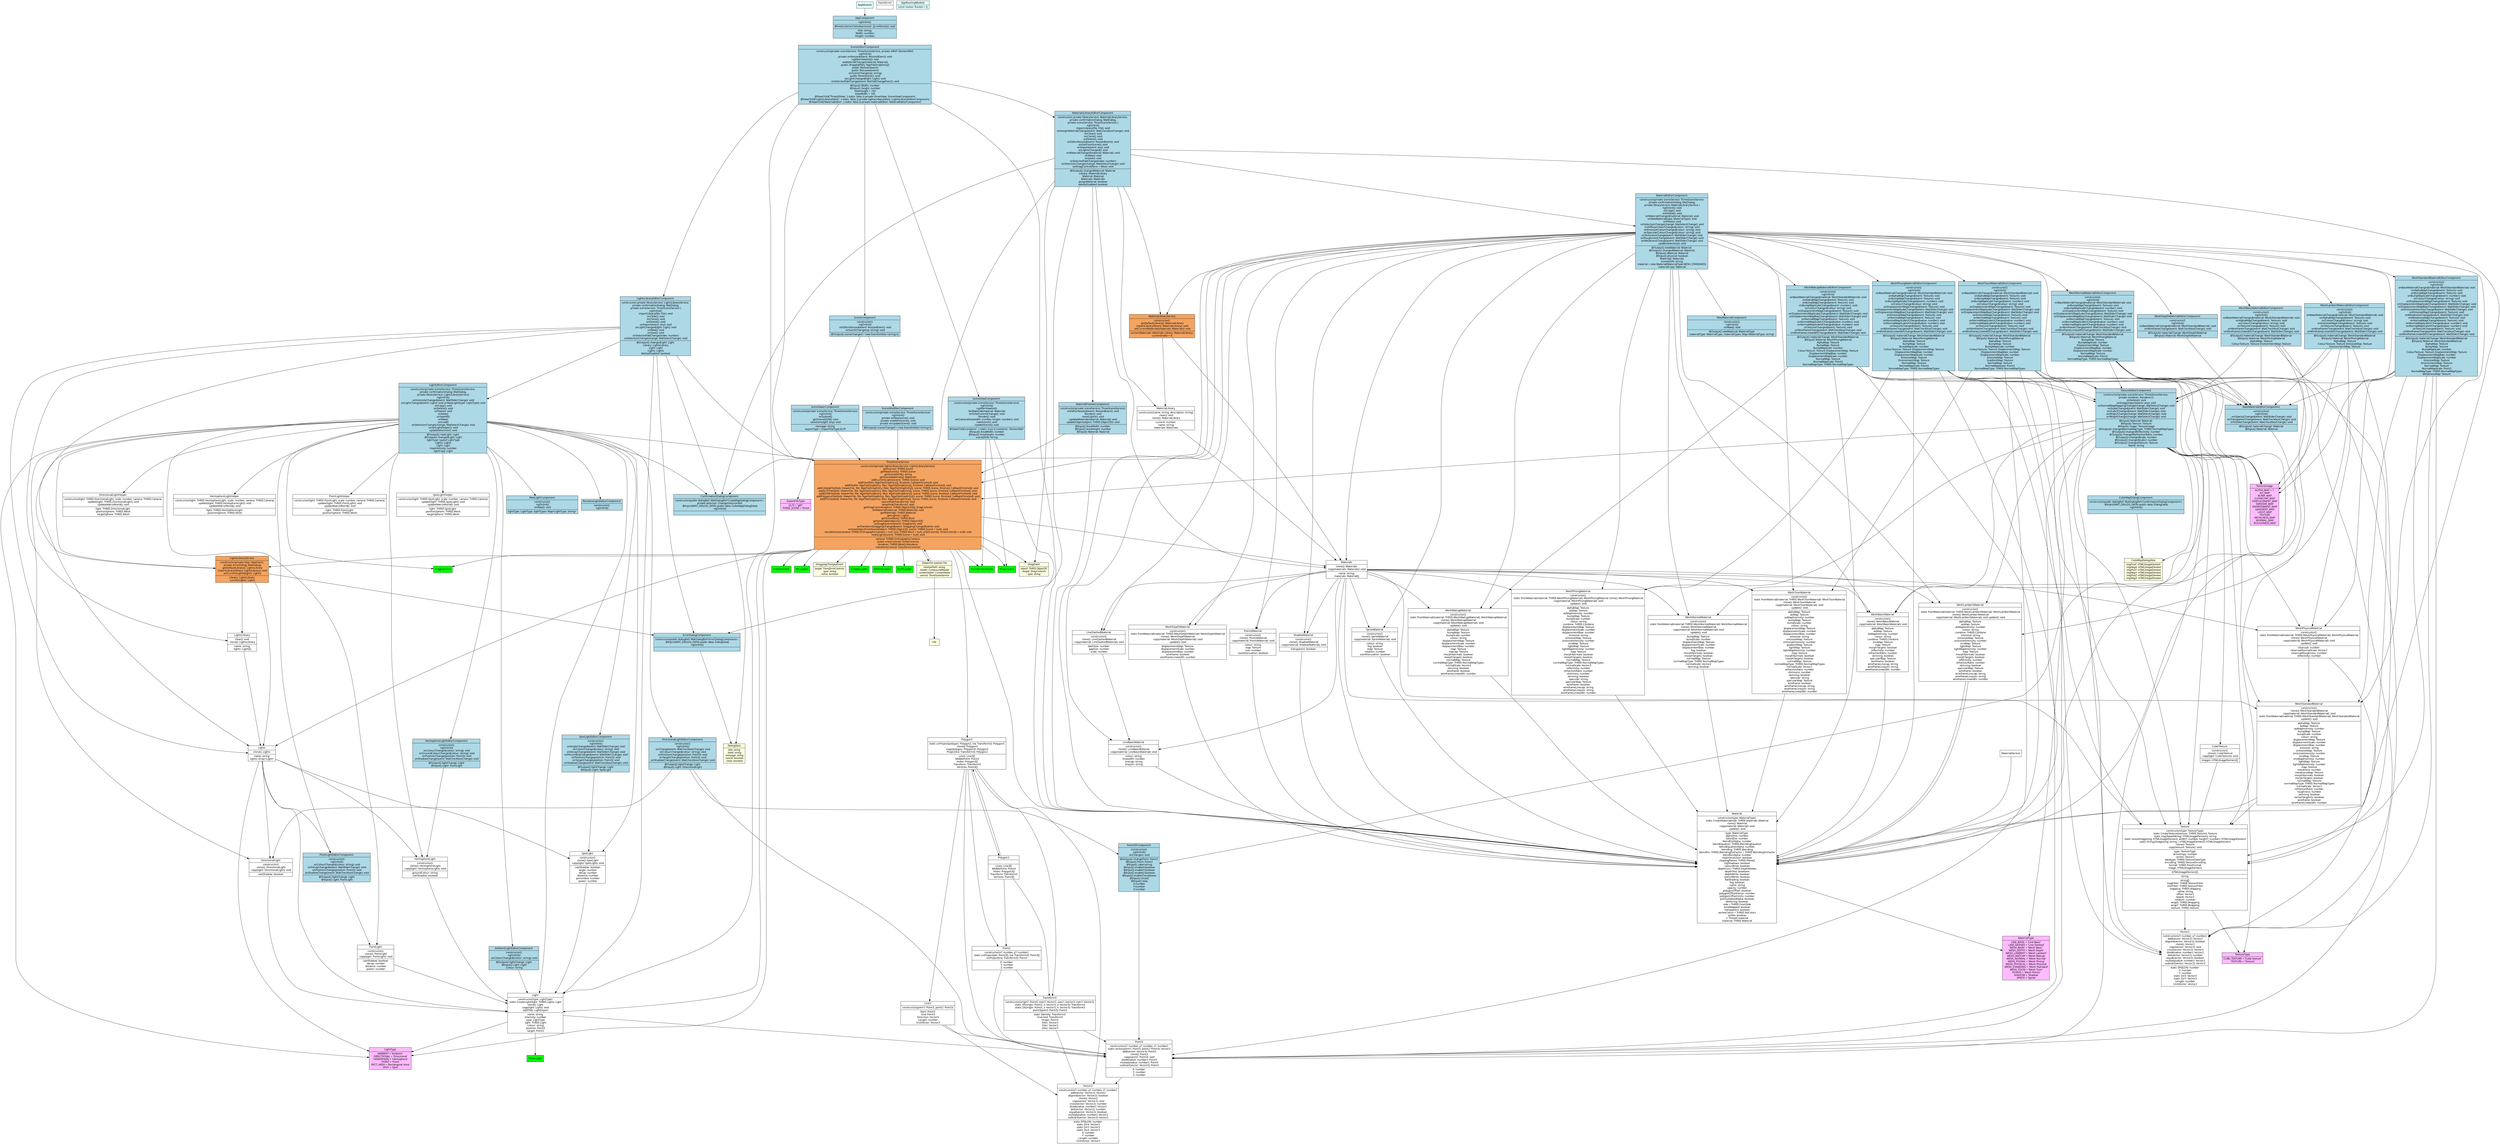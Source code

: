 digraph SceneEditor {
 // Interfaces.
 node [shape=record, fontname="Calibri italic", fontsize="14", style="filled", fillcolor="lightyellow", shape="record"];
 CubeMapDialogData [label="{CubeMapDialogData |
  imgPosX: HTMLImageElement\n
  imgNegX: HTMLImageElement\n
  imgPosY: HTMLImageElement\n
  imgNegY: HTMLImageElement\n
  imgPosZ: HTMLImageElement\n
  imgNegZ: HTMLImageElement\n
 }"]
 DialogData [label="{DialogData |
  title: string\n
  label: string\n
  message: string\n
  cancel: boolean\n
  close: boolean
 }"]
 DragEvent [label="{DragEvent |
  object: THREE.Object3D\n
  target: DragControls\n
  type: string
 }"]
 DraggingChangedEvent [label="{DraggingChangedEvent |
  target: TransformControls\n
  type: string\n
  value: boolean
 }"]
 ViewerFile [label="{ViewerFile extends File |
  relativePath: string\n
  reader: CompoundReader\n
  contentSetter: ContentSetter\n
  service: ThreeSceneService
 }"]
 File

 // Classes.
 node [fontname="Calibri", fillcolor="white"];
 CubeTexture [label="{CubeTexture |
   constructor()\n
   clone(): CubeTexture\n
   copy(light: CubeTexture): void
   |
   images: HTMLImageElement[]
 }"]
 DirectionalLight [label="{DirectionalLight |
   constructor()\n
   clone(): DirectionalLight\n
   copy(light: DirectionalLight): void
   |
   castShadow: boolean
 }"]
 DirectionalLightHelper [label="{DirectionalLightHelper |
   constructor(light: THREE.DirectionalLight, scale: number, camera: THREE.Camera)\n
   update(light: THREE.DirectionalLight): void\n
   updateMatrixWorld(): void
   |
   light: THREE.DirectionalLight\n
   positionSphere: THREE.Mesh\n
   targetSphere: THREE.Mesh
 }"]
  HemisphereLight [label="{HemisphereLight |
    constructor()\n
    clone(): HemisphereLight\n
    copy(light: HemisphereLight): void
    |
    groundColour: string\n
    castShadow: boolean
  }"]
 HemisphereLightHelper [label="{HemisphereLightHelper |
   constructor(light: THREE.HemisphereLight, scale: number, camera: THREE.Camera)\n
   update(light: THREE.HemisphereLight): void\n
   updateMatrixWorld(): void
   |
   light: THREE.HemisphereLight\n
   positionSphere: THREE.Mesh
 }"]
 Light [label="{Light |
   constructor(type: LightType)\n
   static CreateLight(light: THREE.Light): Light\n
   clone(): Light\n
   copy(light: Light): void\n
   toJSON(): LightExport
   |
    name: string\n
    intensity: number\n
    type: LightType\n
    light: THREE.Light\n
    colour: string\n
    position: Point3\n
    target: Point3
 }"]
 Lights [label="{Lights |
    clone(): Lights
   |
    name: string\n
    lights: Array\<Light\>
 }"]
 LightsLibrary [label="{LightsLibrary |
    clear(): void\n
    clone(): LightsLibrary
    |
    name: string\n
    lights: Lights[]
 }"]
 Line3 [label="{Line3 |
    constructor(point1: Point3, point2: Point3)\n
    |
    Start: Point3\n
    End: Point3\n
    Direction: Vector3\n
    Length: number\n
    UnitVector: Vector3
 }"]
 LineBasicMaterial [label="{LineBasicMaterial |
    constructor()\n
    clone(): LineBasicMaterial\n
    copy(material: LineBasicMaterial): void
    |
    colour: string\n
    linewidth: number\n
    linecap: string\n
    linejoin: string
 }"]
 LineDashedMaterial [label="{LineDashedMaterial |
    constructor()\n
    clone(): LineDashedMaterial\n
    copy(material: LineDashedMaterial): void
    |
    dashSize: number\n
    gapSize: number\n
    scale: number
 }"]
 Material  [label="{Material |
   constructor(type: MaterialType)\n
   static CreateMaterial(mat: THREE.Material): Material\n
   clone(): Material\n
   copy(material: Material): void\n
   update(): void
   |
    type: MaterialType\n
    alphaTest: number\n
    blendDst: number\n
    blendDstAlpha: number\n
    blendEquation: THREE.BlendingEquation\n
    blendEquationAlpha: number\n
    blending: THREE.Blending\n
    blendSrc: THREE.BlendingDstFactor \| THREE.BlendingSrcFactor\n
    blendSrcAlpha: number\n
    clipIntersection: boolean\n
    clippingPlanes: THREE.Plane[]\n
    clipShadows: boolean\n
    colourWrite: boolean\n
    depthFunc: THREE.DepthModes\n
    depthTest: booleane\n
    depthWrite: boolean\n
    stencilWrite: boolean\n
    flatShading: boolean\n
    fog: boolean\n
    name: string\n
    opacity: number\n
    polygonOffset: boolean\n
    polygonOffsetFactor: number\n
    polygonOffsetUnits: number\n
    premultipliedAlpha: boolean\n
    dithering: boolean\n
    side = THREE.FrontSide\n
    toneMapped: boolean\n
    transparent: boolean\n
    vertexColors = THREE.NoColors\n
    visible: boolean\n
    // ThreeJS material\n
    material: THREE.Material\n
 }"]
 MaterialLibrary [label="{MaterialLibrary |
   constructor(name: string, description: string)\n
   clear(): void\n
   clone(): MaterialLibrary 
   |
    current: number\n
    name: string;\n
    materials: Materials;
 }"]
 Materials [label="{Materials |
    clone(): Materials\n
    copy(materials: Materials): void
   |
    name: string;\n
    materials: Material[];
 }"]
 MeshBasicMaterial [label="{MeshBasicMaterial |
    constructor()\n
    clone(): MeshBasicMaterial\n
    copy(material: MeshBasicMaterial): void
    |
    alphaMap: Texture\n
    aoMap: Texture\n
    aoMapIntensity: number\n
    colour: string\n
    combine: THREE.Combine\n
    envMap: Texture\n
    map: Texture\n
    morphTargets: boolean\n
    reflectivity: number\n
    refractionRatio: number\n
    skinning: boolean\n
    specularMap: Texture\n
    wireframe: boolean\n
    wireframeLinecap: string\n
    wireframeLinejoin: string\n
    wireframeLinewidth: number
 }"]
 MeshDepthMaterial [label="{MeshDepthMaterial |
    constructor()\n
    static fromMaterial(material: THREE.MeshDepthMaterial): MeshDepthMaterial\n
    clone(): MeshDepthMaterial\n
    copy(material: MeshDepthMaterial): void\n
    update(): void
    |
    displacementMap: Texture\n
    displacementScale: number\n
    displacementBias: number\n
    wireframe: boolean\n
    wireframeLinewidth: number
 }"]
 MeshLambertMaterial [label="{MeshLambertMaterial |
    constructor()\n
    static fromMaterial(material: THREE.MeshLambertMaterial): MeshLambertMaterial\n
    clone(): MeshLambertMaterial\n
    copy(material: MeshLambertMaterial): void
    update(): void
    |
    alphaMap: Texture\n
    aoMap: Texture\n
    aoMapIntensity: number\n
    colour: string\n
    combine: THREE.Combine\n
    emissive: string\n
    emissiveMap: Texture\n
    emissiveIntensity: number\n
    envMap: Texture\n
    lightMap: Texture\n
    lightMapIntensity: number\n
    map: Texture\n
    morphNormals: boolean\n
    morphTargets: boolean\n
    reflectivity: number\n
    refractionRatio: number\n
    skinning: boolean\n
    specularMap: Texture\n
    wireframe: boolean\n
    wireframeLinecap: string\n
    wireframeLinejoin: string\n
    wireframeLinewidth: number
 }"]
 MeshMatcapMaterial [label="{MeshMatcapMaterial |
    constructor()\n
    static fromMaterial(material: THREE.MeshMatcapMaterial): MeshMatcapMaterial\n
    clone(): MeshMatcapMaterial\n
    copy(material: MeshMatcapMaterial): void\n
    update(): void
    |
    alphaMap: Texture\n
    bumpMap: Texture\n
    bumpScale: number\n
    colour: string\n
    displacementMap: Texture\n
    displacementScale: number\n
    displacementBias: number\n
    map: Texture\n
    matcap: Texture\n
    morphNormals: boolean\n
    morphTargets: boolean\n
    normalMap: Texture\n
    normalMapType: THREE.NormalMapTypes\n
    normalScale: Vector2\n
    skinning: boolean\n
    wireframe: boolean\n
    wireframeLinewidth: number
 }"]
 MeshNormalMaterial [label="{MeshNormalMaterial |
    constructor()\n
    static fromMaterial(material: THREE.MeshNormalMaterial): MeshNormalMaterial\n
    clone(): MeshNormalMaterial\n
    copy(material: MeshNormalMaterial): void\n
    update(): void
    |
    bumpMap: Texture\n
    bumpScale: number\n
    displacementMap: Texture\n
    displacementScale: number\n
    displacementBias: number\n
    fog: boolean\n
    morphNormals: boolean\n
    morphTargets: boolean\n
    normalMap: Texture\n
    normalMapType: THREE.NormalMapTypes\n
    normalScale: Vector2\n
    skinning: boolean
 }"]
 MeshPhongMaterial [label="{MeshPhongMaterial |
    constructor()\n
    static fromMaterial(material: THREE.MeshPhongMaterial): MeshPhongMaterial
    clone(): MeshPhongMaterial\n
    copy(material: MeshPhongMaterial): void\n
    update(): void
    |
    alphaMap: Texture\n
    aoMap: Texture\n
    aoMapIntensity: number\n
    bumpMap: Texture\n
    bumpScale: number\n
    colour: string\n
    combine: THREE.Combine\n
    displacementMap: Texture\n
    displacementScale: number\n
    displacementBias: number\n
    emissive: string\n
    emissiveMap: Texture\n
    emissiveIntensity: number\n
    envMap: Texture\n
    lightMap: Texture\n
    lightMapIntensity: number\n
    map: Texture\n
    morphNormals: boolean\n
    morphTargets: boolean\n
    normalMap: Texture\n
    normalMapType: THREE.NormalMapTypes\n
    normalScale: Vector2\n
    reflectivity: number\n
    refractionRatio: number\n
    shininess: number\n
    skinning: boolean\n
    specular: string\n
    specularMap: Texture\n
    wireframe: boolean\n
    wireframeLinecap: string\n
    wireframeLinejoin: string\n
    wireframeLinewidth: number
 }"]
  MeshPhysicalMaterial [label="{MeshPhysicalMaterial |
    constructor()\n
    static fromMaterial(material: THREE.MeshPhysicalMaterial): MeshPhysicalMaterial\n
    clone(): MeshPhysicalMaterial\n
    copy(material: MeshPhysicalMaterial): void\n
    update(): void
    |
    clearcoat: number\n
    clearcoatNormalScale: Vector2\n
    clearcoatRoughness: number\n
    reflectivity: number
 }"]
MeshStandardMaterial [label="{MeshStandardMaterial |
    constructor()\n
    clone(): MeshStandardMaterial\n
    copy(material: MeshStandardMaterial): void\n
    static fromMaterial(material: THREE.MeshStandardMaterial): MeshStandardMaterial\n
    update(): void
    |
    alphaMap: Texture\n
    aoMap: Texture\n
    aoMapIntensity: number\n
    bumpMap: Texture\n
    bumpScale: number\n
    colour: string\n
    displacementMap: Texture\n
    displacementScale: number\n
    displacementBias: number\n
    emissive: string\n
    emissiveMap: Texture\n
    emissiveIntensity: number\n
    envMap: Texture\n
    envMapIntensity: number\n
    lightMap: Texture\n
    lightMapIntensity: number\n
    map: Texture\n
    metalness: number\n
    metalnessMap: Texture\n
    morphNormals: boolean\n
    morphTargets: boolean\n
    normalMap: Texture\n
    normalMapType: THREE.NormalMapTypes\n
    normalScale: Vector2\n
    refractionRatio: number\n
    roughness: number\n
    skinning: boolean\n
    vertexTangents: boolean\n
    wireframe: boolean\n
    wireframeLinewidth: number
 }"]
MeshToonMaterial [label="{MeshToonMaterial |
    constructor()\n
    static fromMaterial(material: THREE.MeshToonMaterial): MeshToonMaterial\n
    clone(): MeshToonMaterial\n
    copy(material: MeshToonMaterial): void\n
    update(): void
    |
    alphaMap: Texture\n
    aoMap: Texture\n
    aoMapIntensity: number\n
    bumpMap: Texture\n
    bumpScale: number\n
    colour: string\n
    displacementMap: Texture\n
    displacementScale: number\n
    displacementBias: number\n
    emissive: string\n
    emissiveMap: Texture\n
    emissiveIntensity: number\n
    gradientMap: Texture\n
    lightMap: Texture\n
    lightMapIntensity: number\n
    map: Texture\n
    morphNormals: boolean\n
    morphTargets: boolean\n
    normalMap: Texture\n
    normalMapType: THREE.NormalMapTypes\n
    normalScale: Vector2\n
    refractionRatio: number\n
    shininess: number\n
    skinning: boolean\n
    specular: string\n
    specularMap: Texture\n
    wireframe: boolean\n
    wireframeLinecap: string\n
    wireframeLinejoin: string\n
    wireframeLinewidth: number
 }"]
  Point2 [label="{Point2 |
    constructor(x?: number, y?: number)\n
    static unProject(pts: Point2[], tra: Transform3): Point3[]\n
    unProject(tra: Transform3): Point3\n
    |
    X: number\n
    Y: number\n
    Z: number\n
  }"]
  Point3 [label="{Point3 |
    constructor(x?: number, y?: number, z?: number)\n
    static vector(point1: Point3, point2: Point3): Vector3\n
    add(vector: Vector3): Point3\n
    clone(): Point3\n
    copy(vector: Point3): void\n
    divide(value: number): Point3\n
    multiply(value: number): Point3\n
    subtract(vector: Vector3): Point3
    |
    X: number\n
    Y: number\n
    Z: number\n
  }"]
  PointLight [label="{PointLight |
    constructor()\n
    clone(): PointLight\n
    copy(light: PointLight): void
    |
    castShadow: boolean\n
    decay: number\n
    distance: number\n
    power: number
  }"]
 PointLightHelper [label="{PointLightHelper |
   constructor(light: THREE.PointLight, scale: number, camera: THREE.Camera)\n
   update(light: THREE.PointLight): void\n
   updateMatrixWorld(): void
   |
   light: THREE.PointLight\n
   positionSphere: THREE.Mesh
 }"]
  PointsMaterial [label="{PointsMaterial |
    constructor()\n
    clone(): PointsMaterial\n
    copy(material: PointsMaterial): void
    |
    colour: string\n
    map: Texture\n
    size: number\n
    sizeAttenuation: boolean
 }"]
  Polygon2 [label="{Polygon2 |
    |
    Lines: Line3[]\n
    MiddlePoint: Point3\n
    Holes: Polygon3[]\n
    Transform: Transform3\n
    Vertices: Point3[]
 }"]
  Polygon3 [label="{Polygon3 |
    static unProject(polygon: Polygon2, tra: Transform3): Polygon3\n
    clone(): Polygon3\n
    copy(polygon: Polygon3): Polygon3\n
    Project(tra: Transform3): Polygon2
    |
    Lines: Line3[]\n
    MiddlePoint: Point3\n
    Holes: Polygon3[]\n
    Transform: Transform3\n
    Vertices: Point3[]
 }"]
  ShadowMaterial [label="{ShadowMaterial |
    constructor()\n
    clone(): ShadowMaterial\n
    copy(material: ShadowMaterial): void
    |
    transparent: boolean
 }"]
  SpotLight [label="{SpotLight |
    constructor()\n
    clone(): SpotLight\n
    copy(light: SpotLight): void
    |
    castShadow: boolean\n
    angle: number\n
    decay: number\n
    distance: number\n
    penumbra: number\n
    power: number
  }"]
 SpotLightHelper [label="{SpotLightHelper |
   constructor(light: THREE.SpotLight, scale: number, camera: THREE.Camera)\n
   update(light: THREE.SpotLight): void\n
   updateMatrixWorld(): void
   |
   light: THREE.SpotLight\n
   positionSphere: THREE.Mesh\n
   targetSphere: THREE.Mesh
 }"]
  SpriteMaterial [label="{SpriteMaterial |
    constructor()\n
    clone(): SpriteMaterial\n
    copy(material: SpriteMaterial): void
    |
    colour: string\n
    fog: boolean\n
    map: Texture\n
    rotation: number\n
    sizeAttenuation: boolean
 }"]
  Texture [label="{Texture |
    constructor(type: TextureType)\n
    static CreateTexture(texture: THREE.Texture): Texture\n
    static img2base64(img: HTMLImageElement): string\n
    static resizeImage(img: HTMLImageElement, width?: number, height?: number): HTMLImageElement\n
    static string2Image(img: string \| HTMLImageElement): HTMLImageElement\n
    clone(): Texture\n
    copy(texture: Texture): void
    |
    type: TextureType\n
    anisotropy: number\n
    center: Vector2\n
    datatype: THREE.TextureDataType\n
    encoding: THREE.TextureEncoding\n
    format: THREE.PixelFormat\n
    image: HTMLImageElement | HTMLImageElement[] | string | string[]\n
    magFilter: THREE.TextureFilter\n
    minFilter: THREE.TextureFilter\n
    mapping: THREE.Mapping\n
    name: string\n
    offset: Vector2\n
    repeat: Vector2\n
    rotation: number\n
    wrapS: THREE.Wrapping\n
    wrapT: THREE.Wrapping\n
    texture: THREE.Texture;
 }"]
  Transform2 [label="{Transform2 |
 }"]
  Transform3 [label="{Transform3 |
  constructor(origin?: Point3, xvec?: Vector3, yvec?: Vector3, zvec?: Vector3)\n
  static XY(origin: Point3, x: Vector3, y: Vector3): Transform3\n
  static ZX(origin: Point3, z: Vector3, x: Vector3): Transform3\n
  point3(point: Point3): Point3
  |
  static Identity: Transform3\n
  Inverted: Transform3\n
  Origin: Point3\n
  XVec: Vector3\n
  YVec: Vector3\n
  ZVec: Vector3
 }"]
  Vector2 [label="{Vector2 |
    constructor(x?: number, y?: number)\n
    add(vector: Vector2): Vector2\n
    aligned(vector: Vector2): boolean\n
    clone(): Vector2\n
    copy(vector: Vector2): void\n
    cross(vector: Vector2): Vector3\n
    divide(value: number): Vector2\n
    dot(vector: Vector2): number\n
    equal(vector: Vector2): boolean\n
    multiply(value: number): Vector2\n
    subtract(vector: Vector2): Vector2
    |
    static EPSILON: number\n
    X: number\n
    Y: number\n
    static DirX: Vector3\n
    static DirY: Vector3\n
    Length: number\n
    UnitVector: Vector2
  }"]
  Vector3 [label="{Vector3 |
    constructor(x?: number, y?: number, z?: number)\n
    add(vector: Vector2): Vector2\n
    aligned(vector: Vector2): boolean\n
    clone(): Vector2\n
    copy(vector: Vector2): void\n
    cross(vector: Vector2): number\n
    divide(value: number): Vector2\n
    dot(vector: Vector2): number\n
    equal(vector: Vector2): boolean\n
    multiply(value: number): Vector2\n
    subtract(vector: Vector2): Vector2
    |
    static EPSILON: number\n
    static DirX: Vector3\n
    static DirY: Vector3\n
    static DirZ: Vector3\n
    X: number\n
    Y: number\n
    Length: number\n
    UnitVector: Vector2
  }"]

 // Template classes.
 node [fontname="Calibri", fillcolor="lightyellow"];
 
 // Enumerators.
 node [fontname="Calibri", fillcolor="plum1"];
 ExportFileType [label="{ExportFileType |
    GLTF = 'gltf'\n
    THREE_SCENE = 'three'
 }"]
 LightType [label="{LightType |
    AMBIENT = 'Ambient'\n
    DIRECTIONAL = 'Directional'\n
    HEMISPHERE = 'Hemisphere'\n
    POINT = 'Point'\n
    RECT_AREA = 'Rectangular Area'\n
    SPOT = 'Spot'
 }"]
 MaterialType [label="{MaterialType |
    LINE_BASIC = 'Line Basic'\n
    LINE_DASHED = 'Line Dashed'\n
    MESH_BASIC = 'Mesh Basic'\n
    MESH_DEPTH = 'Mesh Depth'\n
    MESH_LAMBERT = 'Mesh Lambert'\n
    MESH_MATCAP = 'Mesh Matcap'\n
    MESH_NORMAL = 'Mesh Normal'\n
    MESH_PHONG = 'Mesh Phong'\n
    MESH_PHYSICAL = 'Mesh Physical'\n
    MESH_STANDARD = 'Mesh Standard'\n
    MESH_TOON = 'Mesh Toon'\n
    POINTS = 'Mesh Points'\n
    SHADOW = 'Shadow'\n
    SPRITE = 'Sprite'
 }"]
 TextureType [label="{TextureType |
    CUBE_TEXTURE = 'Cube texture'\n
    TEXTURE = 'Texture'
 }"]
 TextureUsage [label="{TextureUsage |
    ALPHA_MAP = 1\n
    AO_MAP\n
    BUMP_MAP\n
    CLEARCOAT_MAP\n
    DISPLACEMENT_MAP\n
    EMISSIVE_MAP\n
    ENVIRONMENT_MAP\n
    GRADIENT_MAP\n
    LIGHT_MAP\n
    TEXTURE\n
    METALNESS_MAP\n
    NORMAL_MAP\n
    ROUGHNESS_MAP
 }"]

 // External classes.
 node [fillcolor="green"];
 ColladaLoader
 DRACOLoader
 DragControls
 GLTFLoader
 OrbitControls
 STLLoader
 ThreeLight [label="Three.Light"]
 ThreeScene [label="Three.Scene"]
 TransformControls

 // Components
 node [fillcolor="lightblue"]
 AmbientLightEditorComponent [label="{AmbientLightEditorComponent |
   constructor()\n
   ngOnInit()\n
   onColourChanged(colour: string): void
   |
   @Output() lightChange: Light\n
   @Input() Light: Light\n
   Colour: string
}"]
 BaseMaterialEditorComponent [label="{BaseMaterialEditorComponent |
   constructor()\n
   ngOnInit()\n
   onOpacityChanged(event: MatSliderChange): void\n
   onTransparentChange(event: MatCheckboxChange): void\n
   onVisibleChange(event: MatCheckboxChange): void
   |
   @Output() materialChange: Material\n
   @Input() Material: Material\n
}"]
 ConfirmationDialogComponent [label="{ConfirmationDialogComponent |
   constructor(public dialogRef: MatDialogRef\<CubeMapDialogComponent\>,\n
    private detector: ChangeDetectorRef,\n
    @Inject(MAT_DIALOG_DATA) public data: CubeMapDialogData
)\n
   ngOnInit()
   |
}"]
 CubeMapDialogComponent [label="{CubeMapDialogComponent |
   constructor(public dialogRef: MatDialogRef\<ConfirmationDialogComponent\>,\n
    @Inject(MAT_DIALOG_DATA) public data: DialogData)\n
   ngOnInit()
   |
}"]
 DirectionalLightEditorComponent [label="{DirectionalLightEditorComponent |
   constructor()\n
   ngOnInit()\n
   onChange(event: MatCheckboxChange): void\n
   onColourChanged(colour: string): void\n
   onPositionChange(position: Point3): void\n
   onTargetChange(position: Point3): void\n
   onShadowChange(event: MatCheckboxChange): void
   |
   @Output() lightChange: Light\n
   @Input() Light: DirectionalLight
}"]
 ErrorDialogComponent [label="{ErrorDialogComponent |
   constructor(public dialogRef: MatDialogRef\<ErrorDialogComponent\>,\n
    @Inject(MAT_DIALOG_DATA) public data: DialogData)\n
   ngOnInit()
   |
}"]
 HemisphereLightEditorComponent [label="{HemisphereLightEditorComponent |
   constructor()\n
   ngOnInit()\n
   onColourChanged(colour: string): void\n
   onGroundColourChanged(colour: string): void\n
   onPositionChange(position: Point3): void\n
   onShadowChange(event: MatCheckboxChange): void
   |
   @Output() lightChange: Light\n
   @Input() Light: PointLight
}"]
 LightEditorComponent [label="{LightEditorComponent |
   constructor(private sceneService: ThreeSceneService,\n
   private confirmationDialog: MatDialog,\n
   private libraryService: LightsLibraryService)\n
   ngOnInit()\n
   onIntensityChanged(event: MatSliderChange): void\n
   onLightChanged(event: Light): void
   onNewLight(type: LightType): void\n
   onCopy(): void\n
   onDelete(): void\n
   onPaste(): void\n
   onSave()\n
   onSaveAll()\n
   onNew()\n
   onLoad()\n
   onSelectionChange(change: MatSelectChange): void\n
   unsetLightHelper(): void\n
   updateSelection(): void
   |
   @Output() newLight: Light\n
   @Output() changedLight: Light\n
   lightType: typeof LightType\n
   Lights: Lights\n
   Light: Light\n
   maxIntensity: number\n
   lightCopy: Light
}"]
 LightsLibraryEditorComponent [label="{LightsLibraryEditorComponent |
   constructor(
      private libraryService: LightsLibraryService,\n
      private confirmationDialog: MatDialog,\n
      private sceneService: ThreeSceneService   
   )\n
   ngOnInit()\n
   importLibrary(file: File): void\n
   onClear(): void\n
   onClone(): void\n
   onDelete(): void\n
   onImport(event: any): void\n
   onLightChanged(light: Light): void\n
   onNew(): void\n
   onSave(): void\n
   onSelectedTabChange(index: number)\n
   onSelectionChange(change: MatSelectChange): void
   |
   @Output() changedLight: Light\n
   Library: LightsLibrary\n
   Light: Light\n
   Lights: Lights\n
   deleteDisabled: boolean
}"]
 MaterialEditorComponent [label="{MaterialEditorComponent |
   constructor(private sceneService: ThreeSceneService\n
    private confirmationDialog: MatDialog,\n
    private libraryService: MaterialLibraryService
   )\n
   ngOnInit(): void\n
   onCopy(): void\n
   onDelete(): void\n
   onMaterialChanged(material: Material): void\n
   onNewMaterial(type: MaterialType): void\n
   onPaste(): void\n
   onSelectionChange(change: MatSelectChange): void\n
   onDiffuseColourChanged(colour: string): void\n
   onEmissiveColourChanged(colour: string): void\n
   onSpecularColourChanged(colour: string): void\n
   onShininessChange(event: MatSliderChange): void\n
   onRoughnessChange(event: MatSliderChange): void\n
   onMetalnessChange(event: MatSliderChange): void\n
   updateSelection(): void
   |
  @Output() newMaterial: Material;\n
  @Output() changedMaterial: Material;\n
  @Input() Material: Material\n
  @Input() physical: boolean\n
  Materials: Materials\n
  sceneJSON: string;\n
  material = new Material(MaterialType.MESH_STANDARD);\n
  materialCopy: Material
}"]
 MaterialPreviewComponent [label="{MaterialPreviewComponent |
   constructor(private sceneService: ThreeSceneService)\n
   onEditorResized(event: ResizedEvent): void\n
   Render(): void\n
   resetLights(): void\n
   updateMaterial(material: Material): void\n
   updateObject(object: THREE.Object3D): void
   |
   @Input() AreaWidth: number\n
   @Input() AreaHeight: number\n
   @Input() Material: Material
}"]
 MaterialsLibraryEditorComponent [label="{MaterialsLibraryEditorComponent |
   constructor(
      private libraryService: MaterialLibraryService,\n
      private confirmationDialog: MatDialog,\n
      private sceneService: ThreeSceneService   
   )\n
   ngOnInit()\n
   importLibrary(file: File): void\n
   onAssignMaterialChange(event: MatCheckboxChange): void\n
   onClear(): void\n
   onClone(): void\n
   onDelete(): void\n
   onEditorResized(event: ResizedEvent): void\n
   onGetFromScene(): void\n
   onImport(event: any): void\n
   onLightsChanged(): void\n
   onMaterialChanged(material: Material): void\n
   onNew(): void\n
   onSave(): void\n
   onSelectedTabChange(index: number)\n
   onSelectionChange(change: MatSelectChange): void\n
   setDragControl(force = false): void
   |
   @Output() changedMaterial: Material\n
   Library: MaterialLibrary\n
   Material: Material\n
   Materials: Materials\n
   assignMaterial: boolean\n
   deleteDisabled: boolean
}"]
 MeshBasicMaterialEditorComponent [label="{MeshBasicMaterialEditorComponent |
   constructor()\n
   ngOnInit()\n
   onBaseMaterialChanged(material: MeshStandardMaterial): void\n
   onAlphaMapChanged(event: Texture): void\n
   onColourChanged(colour: string): void\n
   onTextureChanged(event: Texture): void\n
   onWireframeChange(event: MatCheckboxChange): void\n
   onWireframeLinewidthChanged(event: MatSliderChange): void
   |
   @Output() materialChange: MeshStandardMaterial\n
   @Input() Material: MeshPhongMaterial\n
   AlphaMap: Texture\n
   ColourTexture: Texture
   EnvironmentMap: Texture\n
}"]
 MeshDepthMaterialEditorComponent [label="{MeshDepthMaterialEditorComponent |
   constructor()\n
   ngOnInit()\n
   onBaseMaterialChanged(material: MeshStandardMaterial): void\n
   onWireframeChange(event: MatCheckboxChange): void\n
   |
   @Output() materialChange: MeshDepthMaterial\n
   @Input() Material: MeshDepthMaterial\n
}"]
 MeshLambertMaterialEditorComponent [label="{MeshLambertMaterialEditorComponent |
   constructor()\n
   ngOnInit()\n
   onBaseMaterialChanged(material: MeshStandardMaterial): void\n
   onAlphaMapChanged(event: Texture): void\n
   onColourChanged(colour: string): void\n
   onEmissiveMapChanged(event: Texture): void\n
   onTextureChanged(event: Texture): void\n
   onWireframeChange(event: MatCheckboxChange): void\n
   onWireframeLinewidthChanged(event: MatSliderChange): void
   |
   @Output() materialChange: MeshStandardMaterial\n
   @Input() Material: MeshPhongMaterial\n
   AlphaMap: Texture\n
   ColourTexture: Texture
   EmissiveMap: Texture\n
   EnvironmentMap: Texture\n
}"]
 MeshMatcapMaterialEditorComponent [label="{MeshMatcapMaterialEditorComponent |
   constructor()\n
   ngOnInit()\n
   onBaseMaterialChanged(material: MeshStandardMaterial): void\n
   onAlphaMapChanged(event: Texture): void\n
   onBumpMapChanged(event: Texture): void\n
   onBumpMapScaleChanged(event: number): void\n
   onColourChanged(colour: string): void\n
   onDisplacementMapChanged(event: Texture): void\n
   onDisplacementMapScaleChanged(event: MatSliderChange): void\n
   onDisplacementMapBiasChanged(event: MatSliderChange): void\n
   onNormalMapChanged(event: Texture): void\n
   onNormalMapScaleUChanged(value: number): void\n
   onNormalMapScaleVChanged(value: number): void\n
   onTextureChanged(event: Texture): void\n
   onWireframeChange(event: MatCheckboxChange): void\n
   onWireframeLinewidthChanged(event: MatSliderChange): void
   |
   @Output() materialChange: MeshStandardMaterial\n
   @Input() Material: MeshPhongMaterial\n
   AlphaMap: Texture\n
   BumpMap: Texture\n
   BumpMapScale: number\n
   ColourTexture: Texture
   DisplacementMap: Texture\n
   DisplacementMapBias: number\n
   DisplacementMapScale: number\n
   NormalMap: Texture\n
   NormalMapScale: Point3\n
   NormalMapType: THREE.NormalMapTypes\n
}"]
 MeshNormalMaterialEditorComponent [label="{MeshNormalMaterialEditorComponent |
   constructor()\n
   ngOnInit()\n
   onBaseMaterialChanged(material: MeshStandardMaterial): void\n
   onBumpMapChanged(event: Texture): void\n
   onBumpMapScaleChanged(event: number): void\n
   onDisplacementMapChanged(event: Texture): void\n
   onDisplacementMapScaleChanged(event: MatSliderChange): void\n
   onDisplacementMapBiasChanged(event: MatSliderChange): void\n
   onNormalMapChanged(event: Texture): void\n
   onNormalMapScaleUChanged(value: number): void\n
   onNormalMapScaleVChanged(value: number): void\n
   onWireframeChange(event: MatCheckboxChange): void\n
   onWireframeLinewidthChanged(event: MatSliderChange): void
   |
   @Output() materialChange: MeshStandardMaterial\n
   @Input() Material: MeshPhongMaterial\n
   BumpMap: Texture\n
   BumpMapScale: number\n
   DisplacementMap: Texture\n
   DisplacementMapBias: number\n
   DisplacementMapScale: number\n
   NormalMap: Texture\n
   NormalMapScale: Point3\n
   NormalMapType: THREE.NormalMapTypes\n
}"]
 MeshPhongMaterialEditorComponent [label="{MeshPhongMaterialEditorComponent |
   constructor()\n
   ngOnInit()\n
   onBaseMaterialChanged(material: MeshStandardMaterial): void\n
   onAlphaMapChanged(event: Texture): void\n
   onBumpMapChanged(event: Texture): void\n
   onBumpMapScaleChanged(event: number): void\n
   onColourChanged(colour: string): void\n
   onDisplacementMapChanged(event: Texture): void\n
   onDisplacementMapScaleChanged(event: MatSliderChange): void\n
   onDisplacementMapBiasChanged(event: MatSliderChange): void\n
   onEmissiveMapChanged(event: Texture): void\n
   onNormalMapChanged(event: Texture): void\n
   onNormalMapScaleUChanged(value: number): void\n
   onNormalMapScaleVChanged(value: number): void\n
   onTextureChanged(event: Texture): void\n
   onWireframeChange(event: MatCheckboxChange): void\n
   onWireframeLinewidthChanged(event: MatSliderChange): void
   |
   @Output() materialChange: MeshStandardMaterial\n
   @Input() Material: MeshPhongMaterial\n
   AlphaMap: Texture\n
   BumpMap: Texture\n
   BumpMapScale: number\n
   ColourTexture: Texture
   DisplacementMap: Texture\n
   DisplacementMapBias: number\n
   DisplacementMapScale: number\n
   EmissiveMap: Texture\n
   EnvironmentMap: Texture\n
   NormalMap: Texture\n
   NormalMapScale: Point3\n
   NormalMapType: THREE.NormalMapTypes\n
}"]
 MeshStandardMaterialEditorComponent [label="{MeshStandardMaterialEditorComponent |
   constructor()\n
   ngOnInit()\n
   onBaseMaterialChanged(material: MeshStandardMaterial): void\n
   onAlphaMapChanged(event: Texture): void\n
   onBumpMapChanged(event: Texture): void\n
   onBumpMapScaleChanged(event: number): void\n
   onColourChanged(colour: string): void\n
   onDisplacementMapChanged(event: Texture): void\n
   onDisplacementMapScaleChanged(event: MatSliderChange): void\n
   onDisplacementMapBiasChanged(event: MatSliderChange): void\n
   onEmissiveIntensityChanged(event: MatSliderChange): void\n
   onEmissiveMapChanged(event: Texture): void\n
   onMetalnessChanged(event: MatSliderChange): void\n
   onMetalnessMapChanged(event: Texture): void\n
   onNormalMapChanged(event: Texture): void\n
   onNormalMapScaleUChanged(value: number): void\n
   onNormalMapScaleVChanged(value: number): void\n
   onTextureChanged(event: Texture): void\n
   onWireframeChange(event: MatCheckboxChange): void\n
   onWireframeLinewidthChanged(event: MatSliderChange): void
   |
   @Output() materialChange: MeshStandardMaterial\n
   @Input() Material: MeshStandardMaterial\n
   AlphaMap: Texture\n
   BumpMap: Texture\n
   BumpMapScale: number\n
   ColourTexture: Texture
   DisplacementMap: Texture\n
   DisplacementMapBias: number\n
   DisplacementMapScale: number\n
   EmissiveMap: Texture\n
   EnvironmentMap: Texture\n
   NormalMap: Texture\n
   NormalMapScale: Point3\n
   NormalMapType: THREE.NormalMapTypes\n
   MetalnessMap: Texture\n
}"]
 MeshToonMaterialEditorComponent [label="{MeshToonMaterialEditorComponent |
   constructor()\n
   ngOnInit()\n
   onBaseMaterialChanged(material: MeshStandardMaterial): void\n
   onAlphaMapChanged(event: Texture): void\n
   onBumpMapChanged(event: Texture): void\n
   onBumpMapScaleChanged(event: number): void\n
   onColourChanged(colour: string): void\n
   onDisplacementMapChanged(event: Texture): void\n
   onDisplacementMapScaleChanged(event: MatSliderChange): void\n
   onDisplacementMapBiasChanged(event: MatSliderChange): void\n
   onEmissiveMapChanged(event: Texture): void\n
   onNormalMapChanged(event: Texture): void\n
   onNormalMapScaleUChanged(value: number): void\n
   onNormalMapScaleVChanged(value: number): void\n
   onTextureChanged(event: Texture): void\n
   onWireframeChange(event: MatCheckboxChange): void\n
   onWireframeLinewidthChanged(event: MatSliderChange): void
   |
   @Output() materialChange: MeshStandardMaterial\n
   @Input() Material: MeshPhongMaterial\n
   AlphaMap: Texture\n
   BumpMap: Texture\n
   BumpMapScale: number\n
   ColourTexture: Texture
   DisplacementMap: Texture\n
   DisplacementMapBias: number\n
   DisplacementMapScale: number\n
   EmissiveMap: Texture\n
   GradientMap: Texture\n
   NormalMap: Texture\n
   NormalMapScale: Point3\n
   NormalMapType: THREE.NormalMapTypes\n
}"]
 NewLightComponent [label="{NewLightComponent |
   constructor()\n
   ngOnInit()\n
   onNew(): void\n
   |
   lightType: LightType,
   lightTypes: Map\<LightType, string\>\n
}"]
 NewMaterialComponent [label="{NewMaterialComponent |
   constructor()\n
   ngOnInit()\n
   onNew(): void\n
   |
   @Output() newMaterial: MaterialType\n
   materialType: MaterialType,
   materialTypes: Map\<MaterialType, string\>\n
}"]
 Point3DComponent [label="{Point3DComponent |
   constructor()\n
   ngOnInit()\n
   onChange(): void
   |
   @Output() changePoint: Point3\n
   @Input() Point: Point3\n
   @Input() Label:string\n
   @Input() enableX:boolean\n
   @Input() enableY:boolean\n
   @Input() enableZ:boolean\n   
   @Input() enableCheckboxes\n
   @Input() showZ\n
   @Input() step\n
   X:number\n
   Y:number\n
   Z:number\n
}"]
 PointLightEditorComponent [label="{PointLightEditorComponent |
   constructor()\n
   ngOnInit()\n
   onColourChanged(colour: string): void\n
   onDecayChanged(event: MatSliderChange): void\n
   onPositionChange(position: Point3): void\n
   onShadowChange(event: MatCheckboxChange): void
   |
   @Output() lightChange: Light\n
   @Input() Light: PointLight
}"]
 RectareaLightEditorComponent [label="{RectareaLightEditorComponent |
   constructor()\n
   ngOnInit()
}"]
 SceneComponent [label="{SceneComponent |
   constructor()\n
   ngOnInit()\n
   onEditorResized(event: ResizedEvent): void\n
   onSceneChange(op: string): void
   |
   @Output() sceneChanged = new EventEmitter\<string\>()
}"]
 SceneEditorComponent [label="{SceneEditorComponent |
   constructor(private sceneService: ThreeSceneService,
    private elRef: ElementRef)\n
   ngOnInit()\n
   private onResized(event: ResizedEvent): void\n
   ngAfterViewInit(): void\n
   onMaterialChange(material: Material)\n
   public dropped(files: NgxFileDropEntry[]\n
   public fileOver(event)\n
   public fileLeave(event)\n
   onSceneChange(op: string)\n
   public ResetScene(): void\n
   onLightChanged(light: Light): void\n
   onSelectedTabChange(event: MatTabChangeEvent): void
   |
   @Input() Width: number\n
   @Input() Height: number\n
   ViewHeight = 100\n
   ViewWidth = 100\n
   @ViewChild(\'ThreeJSView\', \{ static: false \}) private threeView: SceneViewComponent;\n
   @ViewChild('LightsLibraryEditor', \{ static: false \}) private lightsLirbaryEditor: LightsLibraryEditorComponent;\n
   @ViewChild('MaterialEditor', \{ static: false \}) private materialEditor: MaterialEditorComponent;
}"]
 SceneModifierComponent [label="{SceneModifierComponent |
   constructor(private sceneService: ThreeSceneService)\n
   ngOnInit()\n
   private onNewScene(): void\n
   private onAddToScene(): void\n
   private onUpdateScene(): void
   |
   @Output() sceneChanged = new EventEmitter\<string\>()
}"]
 SceneSaverComponent [label="{SceneSaverComponent |
   constructor(private sceneService: ThreeSceneService)\n
   ngOnInit()\n
   onSubmit()\n
   getSceneJSON(): void\n
   saveScene(gltf: any): void
   |
   message: string\n
   exportType = ExportFileType.GLTF
}"]
 SceneViewComponent [label="{SceneViewComponent |
   constructor(private sceneService: ThreeSceneService)\n
   ngOnInit()\n
   ngAfterViewInit()\n
   SetMaterial(material: Material)\n
   onOrbitControlChange(): void\n
   Render(): void\n
   setCameraSize(width: number, height: number): void\n
   newScene(): void\n
   UpdateScene(): void
   |
   @ViewChild('container', \{ static: true \}) container: ElementRef\n
   @Input() AreaWidth: number\n
   @Input() AreaHeight: number\n
   sceneJSON: string\n
}"]
 SpotLightEditorComponent [label="{SpotLightEditorComponent |
   constructor()\n
   ngOnInit()\n
   onAngleChanged(event: MatSliderChange): void\n
   onColourChanged(colour: string): void\n
   onDecayChanged(event: MatSliderChange): void\n
   onPenumbraChanged(event: MatSliderChange): void\n
   onPositionChange(position: Point3): void\n
   onTargetChange(position: Point3): void\n
   onShadowChange(event: MatCheckboxChange): void
   |
   @Output() lightChange: Light\n
   @Input() Light: SpotLight
}"]
 TextureEditorComponent [label="{TextureEditorComponent |
   constructor(private sceneService: ThreeSceneService,\n
    private renderer: Renderer2)\n
   onDelete(): void\n
   onImageImport(event: any): void\n
   onNormalMapMappingChange(change: MatSelectChange): void\n
   onScaleChanged(event: MatSliderChange): void\n
   onScale2Changed(event: MatSliderChange): void\n
   onWrapUChange(change: MatSelectChange): void\n
   onWrapVChange(change: MatSelectChange): void
   |
   @Input() Material: Material;\n
   @Input() Texture: Texture\n
   @Input() Usage: TextureUsage\n
   @Output() changedNormalMapType: THREE.NormalMapTypes\n
   @Output() changedReflectivity: number\n
   @Output() changedRefractionRatio: number\n
   @Output() changedScale: number\n
   @Output() changedScale2: number\n
   @Output() changedTexture: Texture\n
   Name: string
}"]
 AppComponent [label="{AppComponent |
   ngOnInit()\n
   |
   @HostListener('window:resize', []) onResize(): void
   |
  title: string;\n
  Width: number;\n
  Height: number;\n
}"]

 // Services
 node [fillcolor="sandybrown"]
 LightsLibraryService [label="{LightsLibraryService |
   constructor(private http: HttpClient,\n
   private errorDialog: MatDialog)\n
   getDefaultLibrary(): LightsLibrary\n
   importLibrary(library: LightsLibrary): void\n
   setCurrentLights(lights: Lights)
   |
   Library: LightsLibrary\n
   currentLights: Lights
 }"]
 MaterialLibraryService [label="{MaterialLibraryService |
   constructor()\n
   getDefaultLibrary(): MaterialLibrary\n
   importLibrary(library: MaterialLibrary): void\n
   setCurrentMaterials(materials: Materials): void
   |
   currentMaterials: Materials
   Library: MaterialLibrary;\n
   currentIndex = 0;
 }"]
 ThreeSceneService [label="{ThreeSceneService |
   constructor(private lightsLibraryService: LightsLibraryService)\n
   getScene(): THREE.Scene\n
   getNewScene(): THREE.Scene\n
   getSceneJSON(): string\n
   getSceneMaterials(): Materials\n
   addCurrentLights(scene: THREE.Scene): void\n
   addFiles(files: NgxFileDropEntry[], finished: CallbackFinished): void\n
   addFile(file: NgxFileDropEntry, files: NgxFileDropEntry[], finished: CallbackFinished): void\n
   addColladaFile(blob: ViewerFile, file: NgxFileDropEntry, files: NgxFileDropEntry[], scene: THREE.Scene, finished: CallbackFinished): void \n
   addGLTFFile(blob: ViewerFile, file: NgxFileDropEntry, files: NgxFileDropEntry[], scene: THREE.Scene, finished: CallbackFinished): void \n
   addJSONFile(blob: ViewerFile, file: NgxFileDropEntry, files: NgxFileDropEntry[], scene: THREE.Scene, finished: CallbackFinished): void\n
   addPolygonsFile(blob: ViewerFile, file: NgxFileDropEntry, files: NgxFileDropEntry[], scene: THREE.Scene, finished: CallbackFinished): void\n
   addSTLFile(blob: ViewerFile, file: NgxFileDropEntry, files: NgxFileDropEntry[], scene: THREE.Scene, finished: CallbackFinished): void\n
   cancelHideTransform(): void\n
   delayHideTransform(): void\n
   getDragControl(objects: THREE.Object3D[]): DragControls\n
   setMaterial(material: THREE.Material): void\n
   getMaterial(): THREE.Material\n
   getLights(): Lights\n
   getSceneBox(): THREE.Box3\n
   getSelectableObjects(): THREE.Object3D[]\n
   onDragHoveron(event: DragEvent): void\n
   onTransformDraggingChanged(event: DraggingChangedEvent): void\n
   removeObjectFromScene(object: THREE.Object3D, scene: THREE.Scene = null): void\n
   rescaleScene(camera: THREE.OrthographicCamera = null, box: THREE.Box3 = null, orbitControls: OrbitControls = null): void\n
   resetLights(scene: THREE.Scene = null): void
   |
   camera: THREE.OrthographicCamera\n
   public orbitControls: OrbitControls\n
   renderer: THREE.WebGLRenderer\n
   transformControl: TransformControls
 }"]

 // Modules
 node [fillcolor="lightcyan"]
 AppRoutingModule [label="{AppRoutingModule |
   const routes: Routes = []
 }"]
 AppModule

 // Inheritance.
 node [fillcolor="white"];
 AmbientLightEditorComponent->Light
 BaseMaterialEditorComponent->Material
 ConfirmationDialogComponent->DialogData
 CubeTexture->Texture
 CubeMapDialogComponent->CubeMapDialogData
 DirectionalLight->Light
 DirectionalLightEditorComponent->DirectionalLight
 DirectionalLightEditorComponent->Point3
 DirectionalLightEditorComponent->Point3DComponent
 ErrorDialogComponent->DialogData
 HemisphereLight->Light
 HemisphereLightEditorComponent->HemisphereLight
 Light->LightType
 Light->Point3
 Light->ThreeLight
 LightEditorComponent->AmbientLightEditorComponent
 LightEditorComponent->DirectionalLight
 LightEditorComponent->DirectionalLightEditorComponent
 LightEditorComponent->DirectionalLightHelper
 LightEditorComponent->DragControls
 LightEditorComponent->ConfirmationDialogComponent
 LightEditorComponent->HemisphereLight
 LightEditorComponent->HemisphereLightEditorComponent
 LightEditorComponent->HemisphereLightHelper
 LightEditorComponent->Light
 LightEditorComponent->Lights
 LightEditorComponent->LightsLibraryService
 LightEditorComponent->LightType
 LightEditorComponent->NewLightComponent
 LightEditorComponent->PointLight
 LightEditorComponent->PointLightEditorComponent
 LightEditorComponent->PointLightHelper
 LightEditorComponent->RectareaLightEditorComponent
 LightEditorComponent->SpotLight
 LightEditorComponent->SpotLightEditorComponent
 LightEditorComponent->SpotLightHelper
 LightEditorComponent->ThreeSceneService
 Lights->DirectionalLight
 Lights->HemisphereLight
 Lights->Light
 Lights->LightType
 Lights->PointLightEditorComponent
 Lights->SpotLight
 LightsLibrary->Lights
 LightsLibraryEditorComponent->ConfirmationDialogComponent
 LightsLibraryEditorComponent->ErrorDialogComponent
 LightsLibraryEditorComponent->Light
 LightsLibraryEditorComponent->Lights
 LightsLibraryEditorComponent->LightEditorComponent
 LightsLibraryEditorComponent->LightsLibrary
 LightsLibraryEditorComponent->LightsLibraryService
 LightsLibraryEditorComponent->ThreeSceneService
 LightsLibraryService->ErrorDialogComponent
 LightsLibraryService->Lights
 LightsLibraryService->LightsLibrary
 LineBasicMaterial->Material
 Line3->Point3
 Line3->Vector3
 LineDashedMaterial->LineBasicMaterial
 AppComponent->SceneEditorComponent
 AppModule->AppComponent
 MaterialLibraryService->MaterialLibrary
 MaterialLibraryService->Materials
 MaterialLibrary->Materials
 Material->MaterialType
 Materials->Material
 Materials->LineBasicMaterial
 Materials->LineDashedMaterial
 Materials->MeshBasicMaterial
 Materials->MeshDepthMaterial
 Materials->MeshLambertMaterial
 Materials->MeshMatcapMaterial
 Materials->MeshNormalMaterial
 Materials->MeshPhongMaterial
 Materials->MeshPhysicalMaterial
 Materials->MeshStandardMaterial
 Materials->MeshToonMaterial
 Materials->PointsMaterial
 Materials->ShadowMaterial
 Materials->SpriteMaterial
 Materials->Texture
 MaterialService->Material
 MaterialEditorComponent->ConfirmationDialogComponent
 MaterialEditorComponent->LineBasicMaterial
 MaterialEditorComponent->LineDashedMaterial
 MaterialEditorComponent->Material
 MaterialEditorComponent->MaterialLibraryService
 MaterialEditorComponent->Materials
 MaterialEditorComponent->MeshBasicMaterial
 MaterialEditorComponent->MeshBasicMaterialEditorComponent
 MaterialEditorComponent->MeshDepthMaterial
 MaterialEditorComponent->MeshDepthMaterialEditorComponent
 MaterialEditorComponent->MeshLambertMaterial
 MaterialEditorComponent->MeshLambertMaterialEditorComponent
 MaterialEditorComponent->MeshMatcapMaterial
 MaterialEditorComponent->MeshMatcapMaterialEditorComponent
 MaterialEditorComponent->MeshNormalMaterial
 MaterialEditorComponent->MeshNormalMaterialEditorComponent
 MaterialEditorComponent->MeshPhongMaterial
 MaterialEditorComponent->MeshPhongMaterialEditorComponent
 MaterialEditorComponent->MeshPhysicalMaterial
 MaterialEditorComponent->MeshStandardMaterial
 MaterialEditorComponent->MeshStandardMaterialEditorComponent
 MaterialEditorComponent->MeshToonMaterial
 MaterialEditorComponent->MeshToonMaterialEditorComponent
 MaterialEditorComponent->NewMaterialComponent
 MaterialEditorComponent->PointsMaterial
 MaterialEditorComponent->ShadowMaterial
 MaterialEditorComponent->SpriteMaterial
 MaterialEditorComponent->ThreeSceneService
 MaterialEditorComponent->TextureEditorComponent
 MaterialsLibraryEditorComponent->ConfirmationDialogComponent
 MaterialsLibraryEditorComponent->DragEvent
 MaterialsLibraryEditorComponent->ErrorDialogComponent
 MaterialsLibraryEditorComponent->Material
 MaterialsLibraryEditorComponent->MaterialEditorComponent
 MaterialsLibraryEditorComponent->MaterialLibrary
 MaterialsLibraryEditorComponent->MaterialLibraryService
 MaterialsLibraryEditorComponent->MaterialPreviewComponent
 MaterialsLibraryEditorComponent->Materials
 MaterialsLibraryEditorComponent->ThreeSceneService
 MaterialPreviewComponent->Material
 MaterialPreviewComponent->ThreeSceneService
 MeshBasicMaterial->Material
 MeshBasicMaterialEditorComponent->BaseMaterialEditorComponent
 MeshBasicMaterialEditorComponent->MeshBasicMaterial
 MeshBasicMaterialEditorComponent->Texture
 MeshBasicMaterialEditorComponent->TextureEditorComponent
 MeshBasicMaterialEditorComponent->TextureUsage
 MeshDepthMaterial->Material
 MeshDepthMaterialEditorComponent->BaseMaterialEditorComponent
 MeshLambertMaterial->Material
 MeshLambertMaterial->Material
 MeshLambertMaterialEditorComponent->Texture
 MeshLambertMaterialEditorComponent->BaseMaterialEditorComponent
 MeshLambertMaterialEditorComponent->MeshLambertMaterial
 MeshLambertMaterialEditorComponent->TextureEditorComponent
 MeshLambertMaterialEditorComponent->TextureUsage
 MeshMatcapMaterial->Material
 MeshMatcapMaterialEditorComponent->Material
 MeshMatcapMaterialEditorComponent->Texture
 MeshMatcapMaterialEditorComponent->BaseMaterialEditorComponent
 MeshMatcapMaterialEditorComponent->MeshMatcapMaterial
 MeshMatcapMaterialEditorComponent->Point3
 MeshMatcapMaterialEditorComponent->TextureEditorComponent
 MeshMatcapMaterialEditorComponent->TextureUsage
 MeshNormalMaterial->Material
 MeshNormalMaterialEditorComponent->Material
 MeshNormalMaterialEditorComponent->Texture
 MeshNormalMaterialEditorComponent->BaseMaterialEditorComponent
 MeshNormalMaterialEditorComponent->MeshNormalMaterial
 MeshNormalMaterialEditorComponent->Point3
 MeshNormalMaterialEditorComponent->TextureEditorComponent
 MeshNormalMaterialEditorComponent->TextureUsage
 MeshNormalMaterialEditorComponent->Vector2
 MeshPhongMaterial->Material
 MeshPhongMaterialEditorComponent->Material
 MeshPhongMaterialEditorComponent->Texture
 MeshPhongMaterialEditorComponent->BaseMaterialEditorComponent
 MeshPhongMaterialEditorComponent->MeshPhongMaterial
 MeshPhongMaterialEditorComponent->Point3
 MeshPhongMaterialEditorComponent->TextureEditorComponent
 MeshPhongMaterialEditorComponent->TextureUsage
 MeshPhongMaterialEditorComponent->Vector2
 MeshPhysicalMaterial->MeshStandardMaterial
 MeshPhysicalMaterial->Vector2
 MeshStandardMaterial->Material
 MeshStandardMaterial->Texture
 MeshStandardMaterialEditorComponent->BaseMaterialEditorComponent
 MeshStandardMaterialEditorComponent->MeshPhysicalMaterial
 MeshStandardMaterialEditorComponent->MeshStandardMaterial
 MeshStandardMaterialEditorComponent->Point3
 MeshStandardMaterialEditorComponent->Texture
 MeshStandardMaterialEditorComponent->TextureEditorComponent
 MeshStandardMaterialEditorComponent->TextureUsage
 MeshStandardMaterialEditorComponent->Vector2
 MeshToonMaterial->Material
 MeshToonMaterialEditorComponent->Material
 MeshToonMaterialEditorComponent->Texture
 MeshToonMaterialEditorComponent->BaseMaterialEditorComponent
 MeshToonMaterialEditorComponent->MeshToonMaterial
 MeshToonMaterialEditorComponent->Point3
 MeshToonMaterialEditorComponent->TextureEditorComponent
 MeshToonMaterialEditorComponent->TextureUsage
 MeshToonMaterialEditorComponent->Vector2
 Point2->Point3
 Point2->Transform3
 Point3->Vector3
 Point3DComponent->Point3
 PointLight->Light
 PointLightEditorComponent->PointLight
 PointsMaterial->Material
 Polygon2->Point2
 Polygon2->Polygon3
 Polygon2->Transform3
 Polygon3->Line3
 Polygon3->Point2
 Polygon3->Point3
 Polygon3->Polygon2
 Polygon3->Transform3
 Polygon3->Vector3
 SceneComponent->SceneModifierComponent
 SceneComponent->SceneSaverComponent
 SceneEditorComponent->Light
 SceneEditorComponent->LightsLibraryEditorComponent
 SceneEditorComponent->MaterialsLibraryEditorComponent
 SceneEditorComponent->SceneComponent
 SceneEditorComponent->SceneViewComponent
 SceneEditorComponent->ThreeSceneService
 SceneEditorComponent->Material
 SceneModifierComponent->ThreeSceneService
 SceneSaverComponent->ExportFileType
 SceneSaverComponent->ThreeSceneService
 SceneViewComponent->ThreeSceneService
 SceneViewComponent->Material
 SceneViewComponent->ThreeScene
 SceneViewComponent->TransformControls
 ShadowMaterial->Material
 SpotLight->Light
 SpotLightEditorComponent->SpotLight
 SpriteMaterial->Material
 Texture->TextureType
 Texture->Vector2
 TextureEditorComponent->CubeMapDialogComponent
 TextureEditorComponent->CubeMapDialogData
 TextureEditorComponent->CubeTexture
 TextureEditorComponent->Material
 TextureEditorComponent->MaterialType
 TextureEditorComponent->MeshBasicMaterial
 TextureEditorComponent->MeshLambertMaterial
 TextureEditorComponent->MeshPhongMaterial
 TextureEditorComponent->MeshPhysicalMaterial
 TextureEditorComponent->MeshStandardMaterial
 TextureEditorComponent->Point3
 TextureEditorComponent->Point3DComponent
 TextureEditorComponent->Texture
 TextureEditorComponent->ThreeSceneService
 TextureEditorComponent->TextureType
 TextureEditorComponent->TextureUsage
 TextureEditorComponent->Vector2
 ThreeSceneService->ColladaLoader
 ThreeSceneService->DRACOLoader
 ThreeSceneService->DragControls
 ThreeSceneService->DragEvent
 ThreeSceneService->DraggingChangedEvent
 ThreeSceneService->GLTFLoader
 ThreeSceneService->Light
 ThreeSceneService->Lights
 ThreeSceneService->LightsLibraryService
 ThreeSceneService->LightType
 ThreeSceneService->Material
 ThreeSceneService->Materials
 ThreeSceneService->OrbitControls
 ThreeSceneService->Polygon3
 ThreeSceneService->STLLoader
 ThreeSceneService->ThreeScene
 ThreeSceneService->TransformControls
 ThreeSceneService->ViewerFile
 Transform3->Point3
 Transform3->Vector3
 ViewerFile->File
 ViewerFile->ThreeSceneService
}